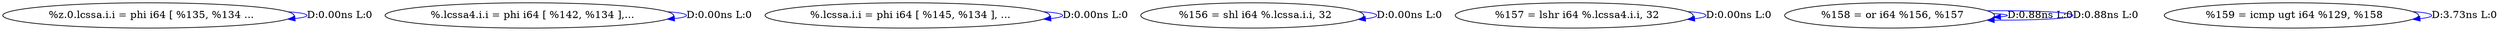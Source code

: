 digraph {
Node0x3864850[label="  %z.0.lcssa.i.i = phi i64 [ %135, %134 ..."];
Node0x3864850 -> Node0x3864850[label="D:0.00ns L:0",color=blue];
Node0x3864930[label="  %.lcssa4.i.i = phi i64 [ %142, %134 ],..."];
Node0x3864930 -> Node0x3864930[label="D:0.00ns L:0",color=blue];
Node0x3864a10[label="  %.lcssa.i.i = phi i64 [ %145, %134 ], ..."];
Node0x3864a10 -> Node0x3864a10[label="D:0.00ns L:0",color=blue];
Node0x3864af0[label="  %156 = shl i64 %.lcssa.i.i, 32"];
Node0x3864af0 -> Node0x3864af0[label="D:0.00ns L:0",color=blue];
Node0x3864bd0[label="  %157 = lshr i64 %.lcssa4.i.i, 32"];
Node0x3864bd0 -> Node0x3864bd0[label="D:0.00ns L:0",color=blue];
Node0x3864cb0[label="  %158 = or i64 %156, %157"];
Node0x3864cb0 -> Node0x3864cb0[label="D:0.88ns L:0",color=blue];
Node0x3864cb0 -> Node0x3864cb0[label="D:0.88ns L:0",color=blue];
Node0x3864d90[label="  %159 = icmp ugt i64 %129, %158"];
Node0x3864d90 -> Node0x3864d90[label="D:3.73ns L:0",color=blue];
}
